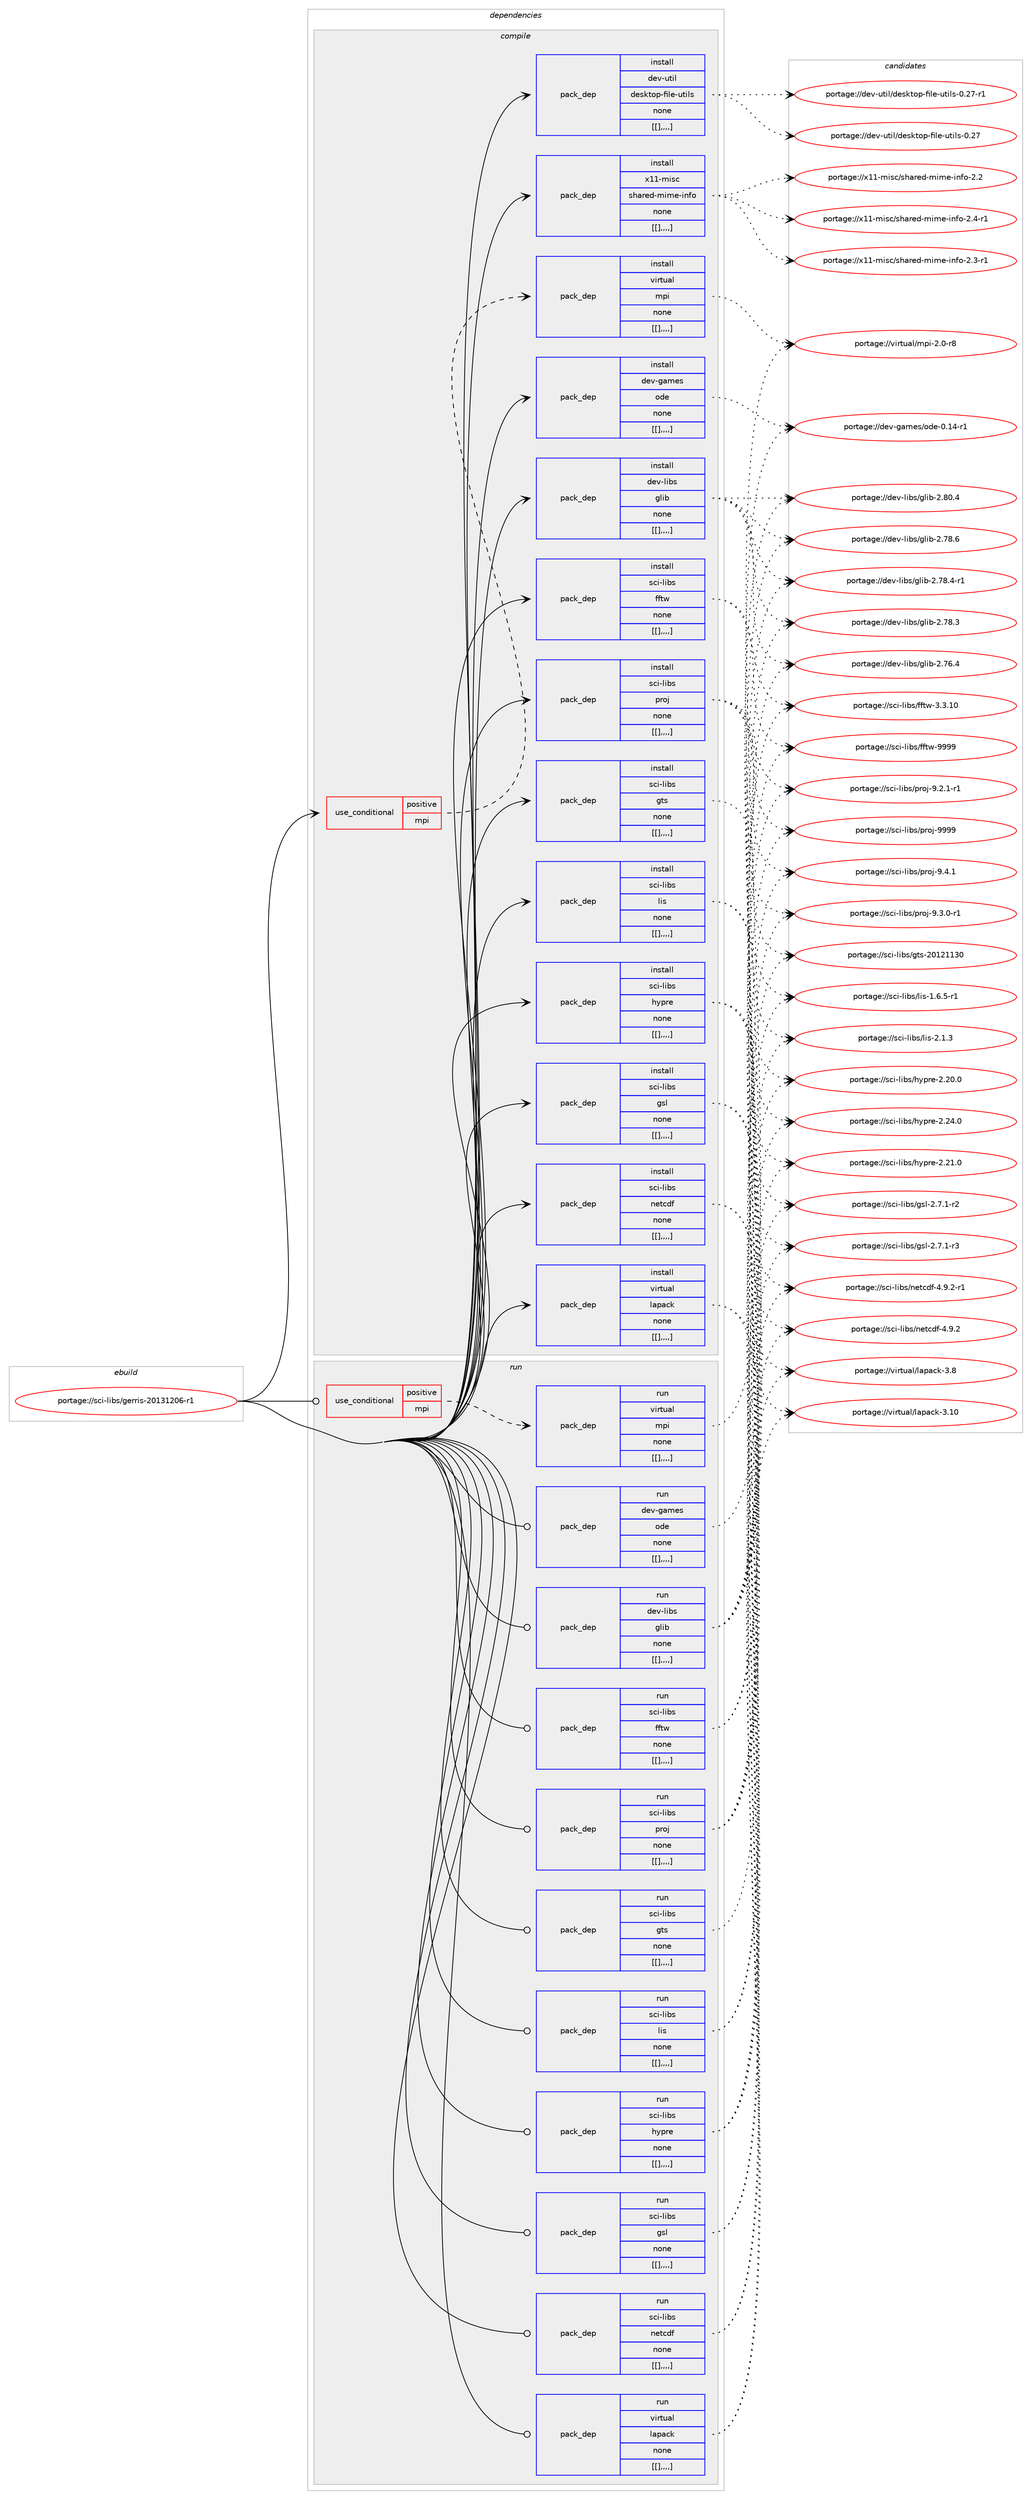 digraph prolog {

# *************
# Graph options
# *************

newrank=true;
concentrate=true;
compound=true;
graph [rankdir=LR,fontname=Helvetica,fontsize=10,ranksep=1.5];#, ranksep=2.5, nodesep=0.2];
edge  [arrowhead=vee];
node  [fontname=Helvetica,fontsize=10];

# **********
# The ebuild
# **********

subgraph cluster_leftcol {
color=gray;
label=<<i>ebuild</i>>;
id [label="portage://sci-libs/gerris-20131206-r1", color=red, width=4, href="../sci-libs/gerris-20131206-r1.svg"];
}

# ****************
# The dependencies
# ****************

subgraph cluster_midcol {
color=gray;
label=<<i>dependencies</i>>;
subgraph cluster_compile {
fillcolor="#eeeeee";
style=filled;
label=<<i>compile</i>>;
subgraph cond110181 {
dependency417913 [label=<<TABLE BORDER="0" CELLBORDER="1" CELLSPACING="0" CELLPADDING="4"><TR><TD ROWSPAN="3" CELLPADDING="10">use_conditional</TD></TR><TR><TD>positive</TD></TR><TR><TD>mpi</TD></TR></TABLE>>, shape=none, color=red];
subgraph pack304733 {
dependency417914 [label=<<TABLE BORDER="0" CELLBORDER="1" CELLSPACING="0" CELLPADDING="4" WIDTH="220"><TR><TD ROWSPAN="6" CELLPADDING="30">pack_dep</TD></TR><TR><TD WIDTH="110">install</TD></TR><TR><TD>virtual</TD></TR><TR><TD>mpi</TD></TR><TR><TD>none</TD></TR><TR><TD>[[],,,,]</TD></TR></TABLE>>, shape=none, color=blue];
}
dependency417913:e -> dependency417914:w [weight=20,style="dashed",arrowhead="vee"];
}
id:e -> dependency417913:w [weight=20,style="solid",arrowhead="vee"];
subgraph pack304734 {
dependency417915 [label=<<TABLE BORDER="0" CELLBORDER="1" CELLSPACING="0" CELLPADDING="4" WIDTH="220"><TR><TD ROWSPAN="6" CELLPADDING="30">pack_dep</TD></TR><TR><TD WIDTH="110">install</TD></TR><TR><TD>dev-games</TD></TR><TR><TD>ode</TD></TR><TR><TD>none</TD></TR><TR><TD>[[],,,,]</TD></TR></TABLE>>, shape=none, color=blue];
}
id:e -> dependency417915:w [weight=20,style="solid",arrowhead="vee"];
subgraph pack304735 {
dependency417916 [label=<<TABLE BORDER="0" CELLBORDER="1" CELLSPACING="0" CELLPADDING="4" WIDTH="220"><TR><TD ROWSPAN="6" CELLPADDING="30">pack_dep</TD></TR><TR><TD WIDTH="110">install</TD></TR><TR><TD>dev-libs</TD></TR><TR><TD>glib</TD></TR><TR><TD>none</TD></TR><TR><TD>[[],,,,]</TD></TR></TABLE>>, shape=none, color=blue];
}
id:e -> dependency417916:w [weight=20,style="solid",arrowhead="vee"];
subgraph pack304736 {
dependency417917 [label=<<TABLE BORDER="0" CELLBORDER="1" CELLSPACING="0" CELLPADDING="4" WIDTH="220"><TR><TD ROWSPAN="6" CELLPADDING="30">pack_dep</TD></TR><TR><TD WIDTH="110">install</TD></TR><TR><TD>dev-util</TD></TR><TR><TD>desktop-file-utils</TD></TR><TR><TD>none</TD></TR><TR><TD>[[],,,,]</TD></TR></TABLE>>, shape=none, color=blue];
}
id:e -> dependency417917:w [weight=20,style="solid",arrowhead="vee"];
subgraph pack304737 {
dependency417918 [label=<<TABLE BORDER="0" CELLBORDER="1" CELLSPACING="0" CELLPADDING="4" WIDTH="220"><TR><TD ROWSPAN="6" CELLPADDING="30">pack_dep</TD></TR><TR><TD WIDTH="110">install</TD></TR><TR><TD>sci-libs</TD></TR><TR><TD>fftw</TD></TR><TR><TD>none</TD></TR><TR><TD>[[],,,,]</TD></TR></TABLE>>, shape=none, color=blue];
}
id:e -> dependency417918:w [weight=20,style="solid",arrowhead="vee"];
subgraph pack304738 {
dependency417919 [label=<<TABLE BORDER="0" CELLBORDER="1" CELLSPACING="0" CELLPADDING="4" WIDTH="220"><TR><TD ROWSPAN="6" CELLPADDING="30">pack_dep</TD></TR><TR><TD WIDTH="110">install</TD></TR><TR><TD>sci-libs</TD></TR><TR><TD>gsl</TD></TR><TR><TD>none</TD></TR><TR><TD>[[],,,,]</TD></TR></TABLE>>, shape=none, color=blue];
}
id:e -> dependency417919:w [weight=20,style="solid",arrowhead="vee"];
subgraph pack304739 {
dependency417920 [label=<<TABLE BORDER="0" CELLBORDER="1" CELLSPACING="0" CELLPADDING="4" WIDTH="220"><TR><TD ROWSPAN="6" CELLPADDING="30">pack_dep</TD></TR><TR><TD WIDTH="110">install</TD></TR><TR><TD>sci-libs</TD></TR><TR><TD>gts</TD></TR><TR><TD>none</TD></TR><TR><TD>[[],,,,]</TD></TR></TABLE>>, shape=none, color=blue];
}
id:e -> dependency417920:w [weight=20,style="solid",arrowhead="vee"];
subgraph pack304740 {
dependency417921 [label=<<TABLE BORDER="0" CELLBORDER="1" CELLSPACING="0" CELLPADDING="4" WIDTH="220"><TR><TD ROWSPAN="6" CELLPADDING="30">pack_dep</TD></TR><TR><TD WIDTH="110">install</TD></TR><TR><TD>sci-libs</TD></TR><TR><TD>hypre</TD></TR><TR><TD>none</TD></TR><TR><TD>[[],,,,]</TD></TR></TABLE>>, shape=none, color=blue];
}
id:e -> dependency417921:w [weight=20,style="solid",arrowhead="vee"];
subgraph pack304741 {
dependency417922 [label=<<TABLE BORDER="0" CELLBORDER="1" CELLSPACING="0" CELLPADDING="4" WIDTH="220"><TR><TD ROWSPAN="6" CELLPADDING="30">pack_dep</TD></TR><TR><TD WIDTH="110">install</TD></TR><TR><TD>sci-libs</TD></TR><TR><TD>lis</TD></TR><TR><TD>none</TD></TR><TR><TD>[[],,,,]</TD></TR></TABLE>>, shape=none, color=blue];
}
id:e -> dependency417922:w [weight=20,style="solid",arrowhead="vee"];
subgraph pack304742 {
dependency417923 [label=<<TABLE BORDER="0" CELLBORDER="1" CELLSPACING="0" CELLPADDING="4" WIDTH="220"><TR><TD ROWSPAN="6" CELLPADDING="30">pack_dep</TD></TR><TR><TD WIDTH="110">install</TD></TR><TR><TD>sci-libs</TD></TR><TR><TD>netcdf</TD></TR><TR><TD>none</TD></TR><TR><TD>[[],,,,]</TD></TR></TABLE>>, shape=none, color=blue];
}
id:e -> dependency417923:w [weight=20,style="solid",arrowhead="vee"];
subgraph pack304743 {
dependency417924 [label=<<TABLE BORDER="0" CELLBORDER="1" CELLSPACING="0" CELLPADDING="4" WIDTH="220"><TR><TD ROWSPAN="6" CELLPADDING="30">pack_dep</TD></TR><TR><TD WIDTH="110">install</TD></TR><TR><TD>sci-libs</TD></TR><TR><TD>proj</TD></TR><TR><TD>none</TD></TR><TR><TD>[[],,,,]</TD></TR></TABLE>>, shape=none, color=blue];
}
id:e -> dependency417924:w [weight=20,style="solid",arrowhead="vee"];
subgraph pack304744 {
dependency417925 [label=<<TABLE BORDER="0" CELLBORDER="1" CELLSPACING="0" CELLPADDING="4" WIDTH="220"><TR><TD ROWSPAN="6" CELLPADDING="30">pack_dep</TD></TR><TR><TD WIDTH="110">install</TD></TR><TR><TD>virtual</TD></TR><TR><TD>lapack</TD></TR><TR><TD>none</TD></TR><TR><TD>[[],,,,]</TD></TR></TABLE>>, shape=none, color=blue];
}
id:e -> dependency417925:w [weight=20,style="solid",arrowhead="vee"];
subgraph pack304745 {
dependency417926 [label=<<TABLE BORDER="0" CELLBORDER="1" CELLSPACING="0" CELLPADDING="4" WIDTH="220"><TR><TD ROWSPAN="6" CELLPADDING="30">pack_dep</TD></TR><TR><TD WIDTH="110">install</TD></TR><TR><TD>x11-misc</TD></TR><TR><TD>shared-mime-info</TD></TR><TR><TD>none</TD></TR><TR><TD>[[],,,,]</TD></TR></TABLE>>, shape=none, color=blue];
}
id:e -> dependency417926:w [weight=20,style="solid",arrowhead="vee"];
}
subgraph cluster_compileandrun {
fillcolor="#eeeeee";
style=filled;
label=<<i>compile and run</i>>;
}
subgraph cluster_run {
fillcolor="#eeeeee";
style=filled;
label=<<i>run</i>>;
subgraph cond110182 {
dependency417927 [label=<<TABLE BORDER="0" CELLBORDER="1" CELLSPACING="0" CELLPADDING="4"><TR><TD ROWSPAN="3" CELLPADDING="10">use_conditional</TD></TR><TR><TD>positive</TD></TR><TR><TD>mpi</TD></TR></TABLE>>, shape=none, color=red];
subgraph pack304746 {
dependency417928 [label=<<TABLE BORDER="0" CELLBORDER="1" CELLSPACING="0" CELLPADDING="4" WIDTH="220"><TR><TD ROWSPAN="6" CELLPADDING="30">pack_dep</TD></TR><TR><TD WIDTH="110">run</TD></TR><TR><TD>virtual</TD></TR><TR><TD>mpi</TD></TR><TR><TD>none</TD></TR><TR><TD>[[],,,,]</TD></TR></TABLE>>, shape=none, color=blue];
}
dependency417927:e -> dependency417928:w [weight=20,style="dashed",arrowhead="vee"];
}
id:e -> dependency417927:w [weight=20,style="solid",arrowhead="odot"];
subgraph pack304747 {
dependency417929 [label=<<TABLE BORDER="0" CELLBORDER="1" CELLSPACING="0" CELLPADDING="4" WIDTH="220"><TR><TD ROWSPAN="6" CELLPADDING="30">pack_dep</TD></TR><TR><TD WIDTH="110">run</TD></TR><TR><TD>dev-games</TD></TR><TR><TD>ode</TD></TR><TR><TD>none</TD></TR><TR><TD>[[],,,,]</TD></TR></TABLE>>, shape=none, color=blue];
}
id:e -> dependency417929:w [weight=20,style="solid",arrowhead="odot"];
subgraph pack304748 {
dependency417930 [label=<<TABLE BORDER="0" CELLBORDER="1" CELLSPACING="0" CELLPADDING="4" WIDTH="220"><TR><TD ROWSPAN="6" CELLPADDING="30">pack_dep</TD></TR><TR><TD WIDTH="110">run</TD></TR><TR><TD>dev-libs</TD></TR><TR><TD>glib</TD></TR><TR><TD>none</TD></TR><TR><TD>[[],,,,]</TD></TR></TABLE>>, shape=none, color=blue];
}
id:e -> dependency417930:w [weight=20,style="solid",arrowhead="odot"];
subgraph pack304749 {
dependency417931 [label=<<TABLE BORDER="0" CELLBORDER="1" CELLSPACING="0" CELLPADDING="4" WIDTH="220"><TR><TD ROWSPAN="6" CELLPADDING="30">pack_dep</TD></TR><TR><TD WIDTH="110">run</TD></TR><TR><TD>sci-libs</TD></TR><TR><TD>fftw</TD></TR><TR><TD>none</TD></TR><TR><TD>[[],,,,]</TD></TR></TABLE>>, shape=none, color=blue];
}
id:e -> dependency417931:w [weight=20,style="solid",arrowhead="odot"];
subgraph pack304750 {
dependency417932 [label=<<TABLE BORDER="0" CELLBORDER="1" CELLSPACING="0" CELLPADDING="4" WIDTH="220"><TR><TD ROWSPAN="6" CELLPADDING="30">pack_dep</TD></TR><TR><TD WIDTH="110">run</TD></TR><TR><TD>sci-libs</TD></TR><TR><TD>gsl</TD></TR><TR><TD>none</TD></TR><TR><TD>[[],,,,]</TD></TR></TABLE>>, shape=none, color=blue];
}
id:e -> dependency417932:w [weight=20,style="solid",arrowhead="odot"];
subgraph pack304751 {
dependency417933 [label=<<TABLE BORDER="0" CELLBORDER="1" CELLSPACING="0" CELLPADDING="4" WIDTH="220"><TR><TD ROWSPAN="6" CELLPADDING="30">pack_dep</TD></TR><TR><TD WIDTH="110">run</TD></TR><TR><TD>sci-libs</TD></TR><TR><TD>gts</TD></TR><TR><TD>none</TD></TR><TR><TD>[[],,,,]</TD></TR></TABLE>>, shape=none, color=blue];
}
id:e -> dependency417933:w [weight=20,style="solid",arrowhead="odot"];
subgraph pack304752 {
dependency417934 [label=<<TABLE BORDER="0" CELLBORDER="1" CELLSPACING="0" CELLPADDING="4" WIDTH="220"><TR><TD ROWSPAN="6" CELLPADDING="30">pack_dep</TD></TR><TR><TD WIDTH="110">run</TD></TR><TR><TD>sci-libs</TD></TR><TR><TD>hypre</TD></TR><TR><TD>none</TD></TR><TR><TD>[[],,,,]</TD></TR></TABLE>>, shape=none, color=blue];
}
id:e -> dependency417934:w [weight=20,style="solid",arrowhead="odot"];
subgraph pack304753 {
dependency417935 [label=<<TABLE BORDER="0" CELLBORDER="1" CELLSPACING="0" CELLPADDING="4" WIDTH="220"><TR><TD ROWSPAN="6" CELLPADDING="30">pack_dep</TD></TR><TR><TD WIDTH="110">run</TD></TR><TR><TD>sci-libs</TD></TR><TR><TD>lis</TD></TR><TR><TD>none</TD></TR><TR><TD>[[],,,,]</TD></TR></TABLE>>, shape=none, color=blue];
}
id:e -> dependency417935:w [weight=20,style="solid",arrowhead="odot"];
subgraph pack304754 {
dependency417936 [label=<<TABLE BORDER="0" CELLBORDER="1" CELLSPACING="0" CELLPADDING="4" WIDTH="220"><TR><TD ROWSPAN="6" CELLPADDING="30">pack_dep</TD></TR><TR><TD WIDTH="110">run</TD></TR><TR><TD>sci-libs</TD></TR><TR><TD>netcdf</TD></TR><TR><TD>none</TD></TR><TR><TD>[[],,,,]</TD></TR></TABLE>>, shape=none, color=blue];
}
id:e -> dependency417936:w [weight=20,style="solid",arrowhead="odot"];
subgraph pack304755 {
dependency417937 [label=<<TABLE BORDER="0" CELLBORDER="1" CELLSPACING="0" CELLPADDING="4" WIDTH="220"><TR><TD ROWSPAN="6" CELLPADDING="30">pack_dep</TD></TR><TR><TD WIDTH="110">run</TD></TR><TR><TD>sci-libs</TD></TR><TR><TD>proj</TD></TR><TR><TD>none</TD></TR><TR><TD>[[],,,,]</TD></TR></TABLE>>, shape=none, color=blue];
}
id:e -> dependency417937:w [weight=20,style="solid",arrowhead="odot"];
subgraph pack304756 {
dependency417938 [label=<<TABLE BORDER="0" CELLBORDER="1" CELLSPACING="0" CELLPADDING="4" WIDTH="220"><TR><TD ROWSPAN="6" CELLPADDING="30">pack_dep</TD></TR><TR><TD WIDTH="110">run</TD></TR><TR><TD>virtual</TD></TR><TR><TD>lapack</TD></TR><TR><TD>none</TD></TR><TR><TD>[[],,,,]</TD></TR></TABLE>>, shape=none, color=blue];
}
id:e -> dependency417938:w [weight=20,style="solid",arrowhead="odot"];
}
}

# **************
# The candidates
# **************

subgraph cluster_choices {
rank=same;
color=gray;
label=<<i>candidates</i>>;

subgraph choice304733 {
color=black;
nodesep=1;
choice1181051141161179710847109112105455046484511456 [label="portage://virtual/mpi-2.0-r8", color=red, width=4,href="../virtual/mpi-2.0-r8.svg"];
dependency417914:e -> choice1181051141161179710847109112105455046484511456:w [style=dotted,weight="100"];
}
subgraph choice304734 {
color=black;
nodesep=1;
choice10010111845103971091011154711110010145484649524511449 [label="portage://dev-games/ode-0.14-r1", color=red, width=4,href="../dev-games/ode-0.14-r1.svg"];
dependency417915:e -> choice10010111845103971091011154711110010145484649524511449:w [style=dotted,weight="100"];
}
subgraph choice304735 {
color=black;
nodesep=1;
choice1001011184510810598115471031081059845504656484652 [label="portage://dev-libs/glib-2.80.4", color=red, width=4,href="../dev-libs/glib-2.80.4.svg"];
choice1001011184510810598115471031081059845504655564654 [label="portage://dev-libs/glib-2.78.6", color=red, width=4,href="../dev-libs/glib-2.78.6.svg"];
choice10010111845108105981154710310810598455046555646524511449 [label="portage://dev-libs/glib-2.78.4-r1", color=red, width=4,href="../dev-libs/glib-2.78.4-r1.svg"];
choice1001011184510810598115471031081059845504655564651 [label="portage://dev-libs/glib-2.78.3", color=red, width=4,href="../dev-libs/glib-2.78.3.svg"];
choice1001011184510810598115471031081059845504655544652 [label="portage://dev-libs/glib-2.76.4", color=red, width=4,href="../dev-libs/glib-2.76.4.svg"];
dependency417916:e -> choice1001011184510810598115471031081059845504656484652:w [style=dotted,weight="100"];
dependency417916:e -> choice1001011184510810598115471031081059845504655564654:w [style=dotted,weight="100"];
dependency417916:e -> choice10010111845108105981154710310810598455046555646524511449:w [style=dotted,weight="100"];
dependency417916:e -> choice1001011184510810598115471031081059845504655564651:w [style=dotted,weight="100"];
dependency417916:e -> choice1001011184510810598115471031081059845504655544652:w [style=dotted,weight="100"];
}
subgraph choice304736 {
color=black;
nodesep=1;
choice1001011184511711610510847100101115107116111112451021051081014511711610510811545484650554511449 [label="portage://dev-util/desktop-file-utils-0.27-r1", color=red, width=4,href="../dev-util/desktop-file-utils-0.27-r1.svg"];
choice100101118451171161051084710010111510711611111245102105108101451171161051081154548465055 [label="portage://dev-util/desktop-file-utils-0.27", color=red, width=4,href="../dev-util/desktop-file-utils-0.27.svg"];
dependency417917:e -> choice1001011184511711610510847100101115107116111112451021051081014511711610510811545484650554511449:w [style=dotted,weight="100"];
dependency417917:e -> choice100101118451171161051084710010111510711611111245102105108101451171161051081154548465055:w [style=dotted,weight="100"];
}
subgraph choice304737 {
color=black;
nodesep=1;
choice115991054510810598115471021021161194557575757 [label="portage://sci-libs/fftw-9999", color=red, width=4,href="../sci-libs/fftw-9999.svg"];
choice1159910545108105981154710210211611945514651464948 [label="portage://sci-libs/fftw-3.3.10", color=red, width=4,href="../sci-libs/fftw-3.3.10.svg"];
dependency417918:e -> choice115991054510810598115471021021161194557575757:w [style=dotted,weight="100"];
dependency417918:e -> choice1159910545108105981154710210211611945514651464948:w [style=dotted,weight="100"];
}
subgraph choice304738 {
color=black;
nodesep=1;
choice115991054510810598115471031151084550465546494511451 [label="portage://sci-libs/gsl-2.7.1-r3", color=red, width=4,href="../sci-libs/gsl-2.7.1-r3.svg"];
choice115991054510810598115471031151084550465546494511450 [label="portage://sci-libs/gsl-2.7.1-r2", color=red, width=4,href="../sci-libs/gsl-2.7.1-r2.svg"];
dependency417919:e -> choice115991054510810598115471031151084550465546494511451:w [style=dotted,weight="100"];
dependency417919:e -> choice115991054510810598115471031151084550465546494511450:w [style=dotted,weight="100"];
}
subgraph choice304739 {
color=black;
nodesep=1;
choice11599105451081059811547103116115455048495049495148 [label="portage://sci-libs/gts-20121130", color=red, width=4,href="../sci-libs/gts-20121130.svg"];
dependency417920:e -> choice11599105451081059811547103116115455048495049495148:w [style=dotted,weight="100"];
}
subgraph choice304740 {
color=black;
nodesep=1;
choice1159910545108105981154710412111211410145504650524648 [label="portage://sci-libs/hypre-2.24.0", color=red, width=4,href="../sci-libs/hypre-2.24.0.svg"];
choice1159910545108105981154710412111211410145504650494648 [label="portage://sci-libs/hypre-2.21.0", color=red, width=4,href="../sci-libs/hypre-2.21.0.svg"];
choice1159910545108105981154710412111211410145504650484648 [label="portage://sci-libs/hypre-2.20.0", color=red, width=4,href="../sci-libs/hypre-2.20.0.svg"];
dependency417921:e -> choice1159910545108105981154710412111211410145504650524648:w [style=dotted,weight="100"];
dependency417921:e -> choice1159910545108105981154710412111211410145504650494648:w [style=dotted,weight="100"];
dependency417921:e -> choice1159910545108105981154710412111211410145504650484648:w [style=dotted,weight="100"];
}
subgraph choice304741 {
color=black;
nodesep=1;
choice11599105451081059811547108105115455046494651 [label="portage://sci-libs/lis-2.1.3", color=red, width=4,href="../sci-libs/lis-2.1.3.svg"];
choice115991054510810598115471081051154549465446534511449 [label="portage://sci-libs/lis-1.6.5-r1", color=red, width=4,href="../sci-libs/lis-1.6.5-r1.svg"];
dependency417922:e -> choice11599105451081059811547108105115455046494651:w [style=dotted,weight="100"];
dependency417922:e -> choice115991054510810598115471081051154549465446534511449:w [style=dotted,weight="100"];
}
subgraph choice304742 {
color=black;
nodesep=1;
choice11599105451081059811547110101116991001024552465746504511449 [label="portage://sci-libs/netcdf-4.9.2-r1", color=red, width=4,href="../sci-libs/netcdf-4.9.2-r1.svg"];
choice1159910545108105981154711010111699100102455246574650 [label="portage://sci-libs/netcdf-4.9.2", color=red, width=4,href="../sci-libs/netcdf-4.9.2.svg"];
dependency417923:e -> choice11599105451081059811547110101116991001024552465746504511449:w [style=dotted,weight="100"];
dependency417923:e -> choice1159910545108105981154711010111699100102455246574650:w [style=dotted,weight="100"];
}
subgraph choice304743 {
color=black;
nodesep=1;
choice115991054510810598115471121141111064557575757 [label="portage://sci-libs/proj-9999", color=red, width=4,href="../sci-libs/proj-9999.svg"];
choice11599105451081059811547112114111106455746524649 [label="portage://sci-libs/proj-9.4.1", color=red, width=4,href="../sci-libs/proj-9.4.1.svg"];
choice115991054510810598115471121141111064557465146484511449 [label="portage://sci-libs/proj-9.3.0-r1", color=red, width=4,href="../sci-libs/proj-9.3.0-r1.svg"];
choice115991054510810598115471121141111064557465046494511449 [label="portage://sci-libs/proj-9.2.1-r1", color=red, width=4,href="../sci-libs/proj-9.2.1-r1.svg"];
dependency417924:e -> choice115991054510810598115471121141111064557575757:w [style=dotted,weight="100"];
dependency417924:e -> choice11599105451081059811547112114111106455746524649:w [style=dotted,weight="100"];
dependency417924:e -> choice115991054510810598115471121141111064557465146484511449:w [style=dotted,weight="100"];
dependency417924:e -> choice115991054510810598115471121141111064557465046494511449:w [style=dotted,weight="100"];
}
subgraph choice304744 {
color=black;
nodesep=1;
choice11810511411611797108471089711297991074551464948 [label="portage://virtual/lapack-3.10", color=red, width=4,href="../virtual/lapack-3.10.svg"];
choice118105114116117971084710897112979910745514656 [label="portage://virtual/lapack-3.8", color=red, width=4,href="../virtual/lapack-3.8.svg"];
dependency417925:e -> choice11810511411611797108471089711297991074551464948:w [style=dotted,weight="100"];
dependency417925:e -> choice118105114116117971084710897112979910745514656:w [style=dotted,weight="100"];
}
subgraph choice304745 {
color=black;
nodesep=1;
choice1204949451091051159947115104971141011004510910510910145105110102111455046524511449 [label="portage://x11-misc/shared-mime-info-2.4-r1", color=red, width=4,href="../x11-misc/shared-mime-info-2.4-r1.svg"];
choice1204949451091051159947115104971141011004510910510910145105110102111455046514511449 [label="portage://x11-misc/shared-mime-info-2.3-r1", color=red, width=4,href="../x11-misc/shared-mime-info-2.3-r1.svg"];
choice120494945109105115994711510497114101100451091051091014510511010211145504650 [label="portage://x11-misc/shared-mime-info-2.2", color=red, width=4,href="../x11-misc/shared-mime-info-2.2.svg"];
dependency417926:e -> choice1204949451091051159947115104971141011004510910510910145105110102111455046524511449:w [style=dotted,weight="100"];
dependency417926:e -> choice1204949451091051159947115104971141011004510910510910145105110102111455046514511449:w [style=dotted,weight="100"];
dependency417926:e -> choice120494945109105115994711510497114101100451091051091014510511010211145504650:w [style=dotted,weight="100"];
}
subgraph choice304746 {
color=black;
nodesep=1;
choice1181051141161179710847109112105455046484511456 [label="portage://virtual/mpi-2.0-r8", color=red, width=4,href="../virtual/mpi-2.0-r8.svg"];
dependency417928:e -> choice1181051141161179710847109112105455046484511456:w [style=dotted,weight="100"];
}
subgraph choice304747 {
color=black;
nodesep=1;
choice10010111845103971091011154711110010145484649524511449 [label="portage://dev-games/ode-0.14-r1", color=red, width=4,href="../dev-games/ode-0.14-r1.svg"];
dependency417929:e -> choice10010111845103971091011154711110010145484649524511449:w [style=dotted,weight="100"];
}
subgraph choice304748 {
color=black;
nodesep=1;
choice1001011184510810598115471031081059845504656484652 [label="portage://dev-libs/glib-2.80.4", color=red, width=4,href="../dev-libs/glib-2.80.4.svg"];
choice1001011184510810598115471031081059845504655564654 [label="portage://dev-libs/glib-2.78.6", color=red, width=4,href="../dev-libs/glib-2.78.6.svg"];
choice10010111845108105981154710310810598455046555646524511449 [label="portage://dev-libs/glib-2.78.4-r1", color=red, width=4,href="../dev-libs/glib-2.78.4-r1.svg"];
choice1001011184510810598115471031081059845504655564651 [label="portage://dev-libs/glib-2.78.3", color=red, width=4,href="../dev-libs/glib-2.78.3.svg"];
choice1001011184510810598115471031081059845504655544652 [label="portage://dev-libs/glib-2.76.4", color=red, width=4,href="../dev-libs/glib-2.76.4.svg"];
dependency417930:e -> choice1001011184510810598115471031081059845504656484652:w [style=dotted,weight="100"];
dependency417930:e -> choice1001011184510810598115471031081059845504655564654:w [style=dotted,weight="100"];
dependency417930:e -> choice10010111845108105981154710310810598455046555646524511449:w [style=dotted,weight="100"];
dependency417930:e -> choice1001011184510810598115471031081059845504655564651:w [style=dotted,weight="100"];
dependency417930:e -> choice1001011184510810598115471031081059845504655544652:w [style=dotted,weight="100"];
}
subgraph choice304749 {
color=black;
nodesep=1;
choice115991054510810598115471021021161194557575757 [label="portage://sci-libs/fftw-9999", color=red, width=4,href="../sci-libs/fftw-9999.svg"];
choice1159910545108105981154710210211611945514651464948 [label="portage://sci-libs/fftw-3.3.10", color=red, width=4,href="../sci-libs/fftw-3.3.10.svg"];
dependency417931:e -> choice115991054510810598115471021021161194557575757:w [style=dotted,weight="100"];
dependency417931:e -> choice1159910545108105981154710210211611945514651464948:w [style=dotted,weight="100"];
}
subgraph choice304750 {
color=black;
nodesep=1;
choice115991054510810598115471031151084550465546494511451 [label="portage://sci-libs/gsl-2.7.1-r3", color=red, width=4,href="../sci-libs/gsl-2.7.1-r3.svg"];
choice115991054510810598115471031151084550465546494511450 [label="portage://sci-libs/gsl-2.7.1-r2", color=red, width=4,href="../sci-libs/gsl-2.7.1-r2.svg"];
dependency417932:e -> choice115991054510810598115471031151084550465546494511451:w [style=dotted,weight="100"];
dependency417932:e -> choice115991054510810598115471031151084550465546494511450:w [style=dotted,weight="100"];
}
subgraph choice304751 {
color=black;
nodesep=1;
choice11599105451081059811547103116115455048495049495148 [label="portage://sci-libs/gts-20121130", color=red, width=4,href="../sci-libs/gts-20121130.svg"];
dependency417933:e -> choice11599105451081059811547103116115455048495049495148:w [style=dotted,weight="100"];
}
subgraph choice304752 {
color=black;
nodesep=1;
choice1159910545108105981154710412111211410145504650524648 [label="portage://sci-libs/hypre-2.24.0", color=red, width=4,href="../sci-libs/hypre-2.24.0.svg"];
choice1159910545108105981154710412111211410145504650494648 [label="portage://sci-libs/hypre-2.21.0", color=red, width=4,href="../sci-libs/hypre-2.21.0.svg"];
choice1159910545108105981154710412111211410145504650484648 [label="portage://sci-libs/hypre-2.20.0", color=red, width=4,href="../sci-libs/hypre-2.20.0.svg"];
dependency417934:e -> choice1159910545108105981154710412111211410145504650524648:w [style=dotted,weight="100"];
dependency417934:e -> choice1159910545108105981154710412111211410145504650494648:w [style=dotted,weight="100"];
dependency417934:e -> choice1159910545108105981154710412111211410145504650484648:w [style=dotted,weight="100"];
}
subgraph choice304753 {
color=black;
nodesep=1;
choice11599105451081059811547108105115455046494651 [label="portage://sci-libs/lis-2.1.3", color=red, width=4,href="../sci-libs/lis-2.1.3.svg"];
choice115991054510810598115471081051154549465446534511449 [label="portage://sci-libs/lis-1.6.5-r1", color=red, width=4,href="../sci-libs/lis-1.6.5-r1.svg"];
dependency417935:e -> choice11599105451081059811547108105115455046494651:w [style=dotted,weight="100"];
dependency417935:e -> choice115991054510810598115471081051154549465446534511449:w [style=dotted,weight="100"];
}
subgraph choice304754 {
color=black;
nodesep=1;
choice11599105451081059811547110101116991001024552465746504511449 [label="portage://sci-libs/netcdf-4.9.2-r1", color=red, width=4,href="../sci-libs/netcdf-4.9.2-r1.svg"];
choice1159910545108105981154711010111699100102455246574650 [label="portage://sci-libs/netcdf-4.9.2", color=red, width=4,href="../sci-libs/netcdf-4.9.2.svg"];
dependency417936:e -> choice11599105451081059811547110101116991001024552465746504511449:w [style=dotted,weight="100"];
dependency417936:e -> choice1159910545108105981154711010111699100102455246574650:w [style=dotted,weight="100"];
}
subgraph choice304755 {
color=black;
nodesep=1;
choice115991054510810598115471121141111064557575757 [label="portage://sci-libs/proj-9999", color=red, width=4,href="../sci-libs/proj-9999.svg"];
choice11599105451081059811547112114111106455746524649 [label="portage://sci-libs/proj-9.4.1", color=red, width=4,href="../sci-libs/proj-9.4.1.svg"];
choice115991054510810598115471121141111064557465146484511449 [label="portage://sci-libs/proj-9.3.0-r1", color=red, width=4,href="../sci-libs/proj-9.3.0-r1.svg"];
choice115991054510810598115471121141111064557465046494511449 [label="portage://sci-libs/proj-9.2.1-r1", color=red, width=4,href="../sci-libs/proj-9.2.1-r1.svg"];
dependency417937:e -> choice115991054510810598115471121141111064557575757:w [style=dotted,weight="100"];
dependency417937:e -> choice11599105451081059811547112114111106455746524649:w [style=dotted,weight="100"];
dependency417937:e -> choice115991054510810598115471121141111064557465146484511449:w [style=dotted,weight="100"];
dependency417937:e -> choice115991054510810598115471121141111064557465046494511449:w [style=dotted,weight="100"];
}
subgraph choice304756 {
color=black;
nodesep=1;
choice11810511411611797108471089711297991074551464948 [label="portage://virtual/lapack-3.10", color=red, width=4,href="../virtual/lapack-3.10.svg"];
choice118105114116117971084710897112979910745514656 [label="portage://virtual/lapack-3.8", color=red, width=4,href="../virtual/lapack-3.8.svg"];
dependency417938:e -> choice11810511411611797108471089711297991074551464948:w [style=dotted,weight="100"];
dependency417938:e -> choice118105114116117971084710897112979910745514656:w [style=dotted,weight="100"];
}
}

}
